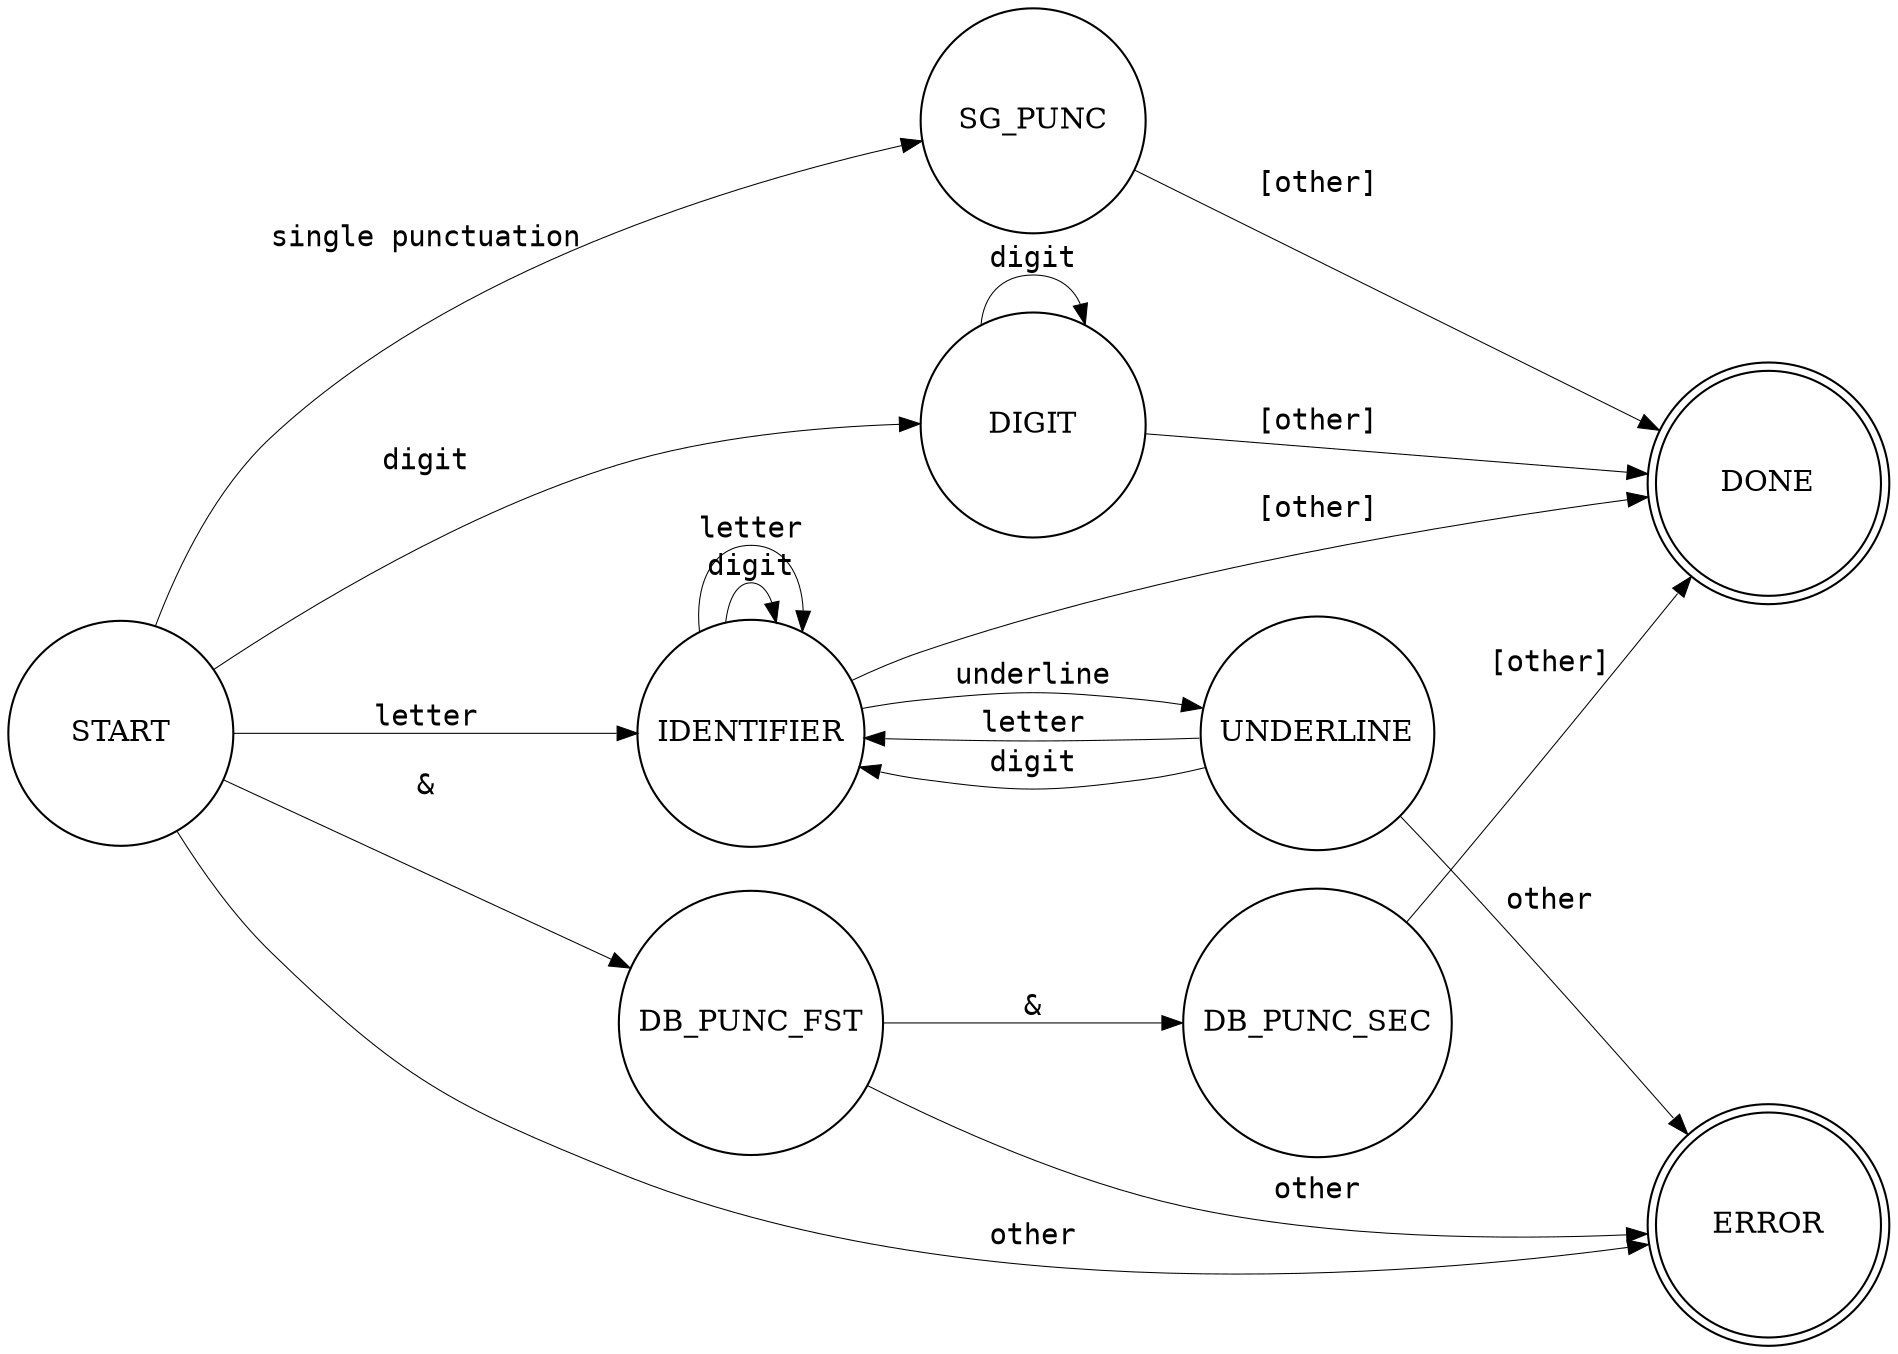 digraph {
    rankdir = LR;
    node [shape="circle", width="1.5", height="1.5"]
    edge [fontname="Inconsolata, Consolas", penwidth=0.5]

    subgraph terminators_cluster {
        node [shape="doublecircle"]

        DONE, ERROR
    }

    START,
    DIGIT,
    IDENTIFIER, UNDERLINE,
    SG_PUNC,
    DB_PUNC_FST, DB_PUNC_SEC

    {
        START -> ERROR [label="other"];

        // digit
        START -> DIGIT [label="digit"];
        DIGIT -> DIGIT [label="digit"];
        DIGIT -> DONE  [label="[other]"];

        // identifier
        START -> IDENTIFIER         [label="letter"];
        IDENTIFIER -> IDENTIFIER    [label="digit"];
        IDENTIFIER -> IDENTIFIER    [label="letter"];
        IDENTIFIER -> UNDERLINE     [label="underline"];
        UNDERLINE -> IDENTIFIER     [label="letter"];
        UNDERLINE -> IDENTIFIER     [label="digit"];
        IDENTIFIER -> DONE          [label="[other]"];
        UNDERLINE -> ERROR          [label="other"];

        // single punctuations
        START -> SG_PUNC            [label="single punctuation"];
        SG_PUNC -> DONE             [label="[other]"];

        // double punctuations
        START -> DB_PUNC_FST        [label="&"];
        DB_PUNC_FST -> DB_PUNC_SEC  [label="&"];
        DB_PUNC_SEC -> DONE         [label="[other]"];
        DB_PUNC_FST -> ERROR        [label="other"];
    }
}

